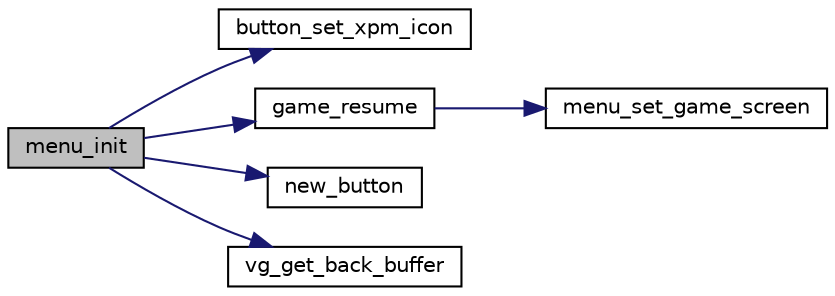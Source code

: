 digraph "menu_init"
{
 // LATEX_PDF_SIZE
  edge [fontname="Helvetica",fontsize="10",labelfontname="Helvetica",labelfontsize="10"];
  node [fontname="Helvetica",fontsize="10",shape=record];
  rankdir="LR";
  Node1 [label="menu_init",height=0.2,width=0.4,color="black", fillcolor="grey75", style="filled", fontcolor="black",tooltip="Loads the xpm images of the menu."];
  Node1 -> Node2 [color="midnightblue",fontsize="10",style="solid",fontname="Helvetica"];
  Node2 [label="button_set_xpm_icon",height=0.2,width=0.4,color="black", fillcolor="white", style="filled",URL="$group__button.html#ga61409efef36d6fc472383d25706e44af",tooltip="Sets a xpm image icon to a given button."];
  Node1 -> Node3 [color="midnightblue",fontsize="10",style="solid",fontname="Helvetica"];
  Node3 [label="game_resume",height=0.2,width=0.4,color="black", fillcolor="white", style="filled",URL="$group__game.html#ga52118602811d7516e865c66a7410fd58",tooltip="Resumes the game."];
  Node3 -> Node4 [color="midnightblue",fontsize="10",style="solid",fontname="Helvetica"];
  Node4 [label="menu_set_game_screen",height=0.2,width=0.4,color="black", fillcolor="white", style="filled",URL="$group__menu.html#gaa2f9ad11fdc632d1a6cb3d2ab271f776",tooltip="Sets the menu to the game screen."];
  Node1 -> Node5 [color="midnightblue",fontsize="10",style="solid",fontname="Helvetica"];
  Node5 [label="new_button",height=0.2,width=0.4,color="black", fillcolor="white", style="filled",URL="$group__button.html#ga5ae9d9845b0c967aac6e228b3f916ea7",tooltip="Initiates the info of a new button."];
  Node1 -> Node6 [color="midnightblue",fontsize="10",style="solid",fontname="Helvetica"];
  Node6 [label="vg_get_back_buffer",height=0.2,width=0.4,color="black", fillcolor="white", style="filled",URL="$group__video__gr.html#gaecb0fe68de84fcbe553f77d62b37c69b",tooltip="Gets the back buffer."];
}
